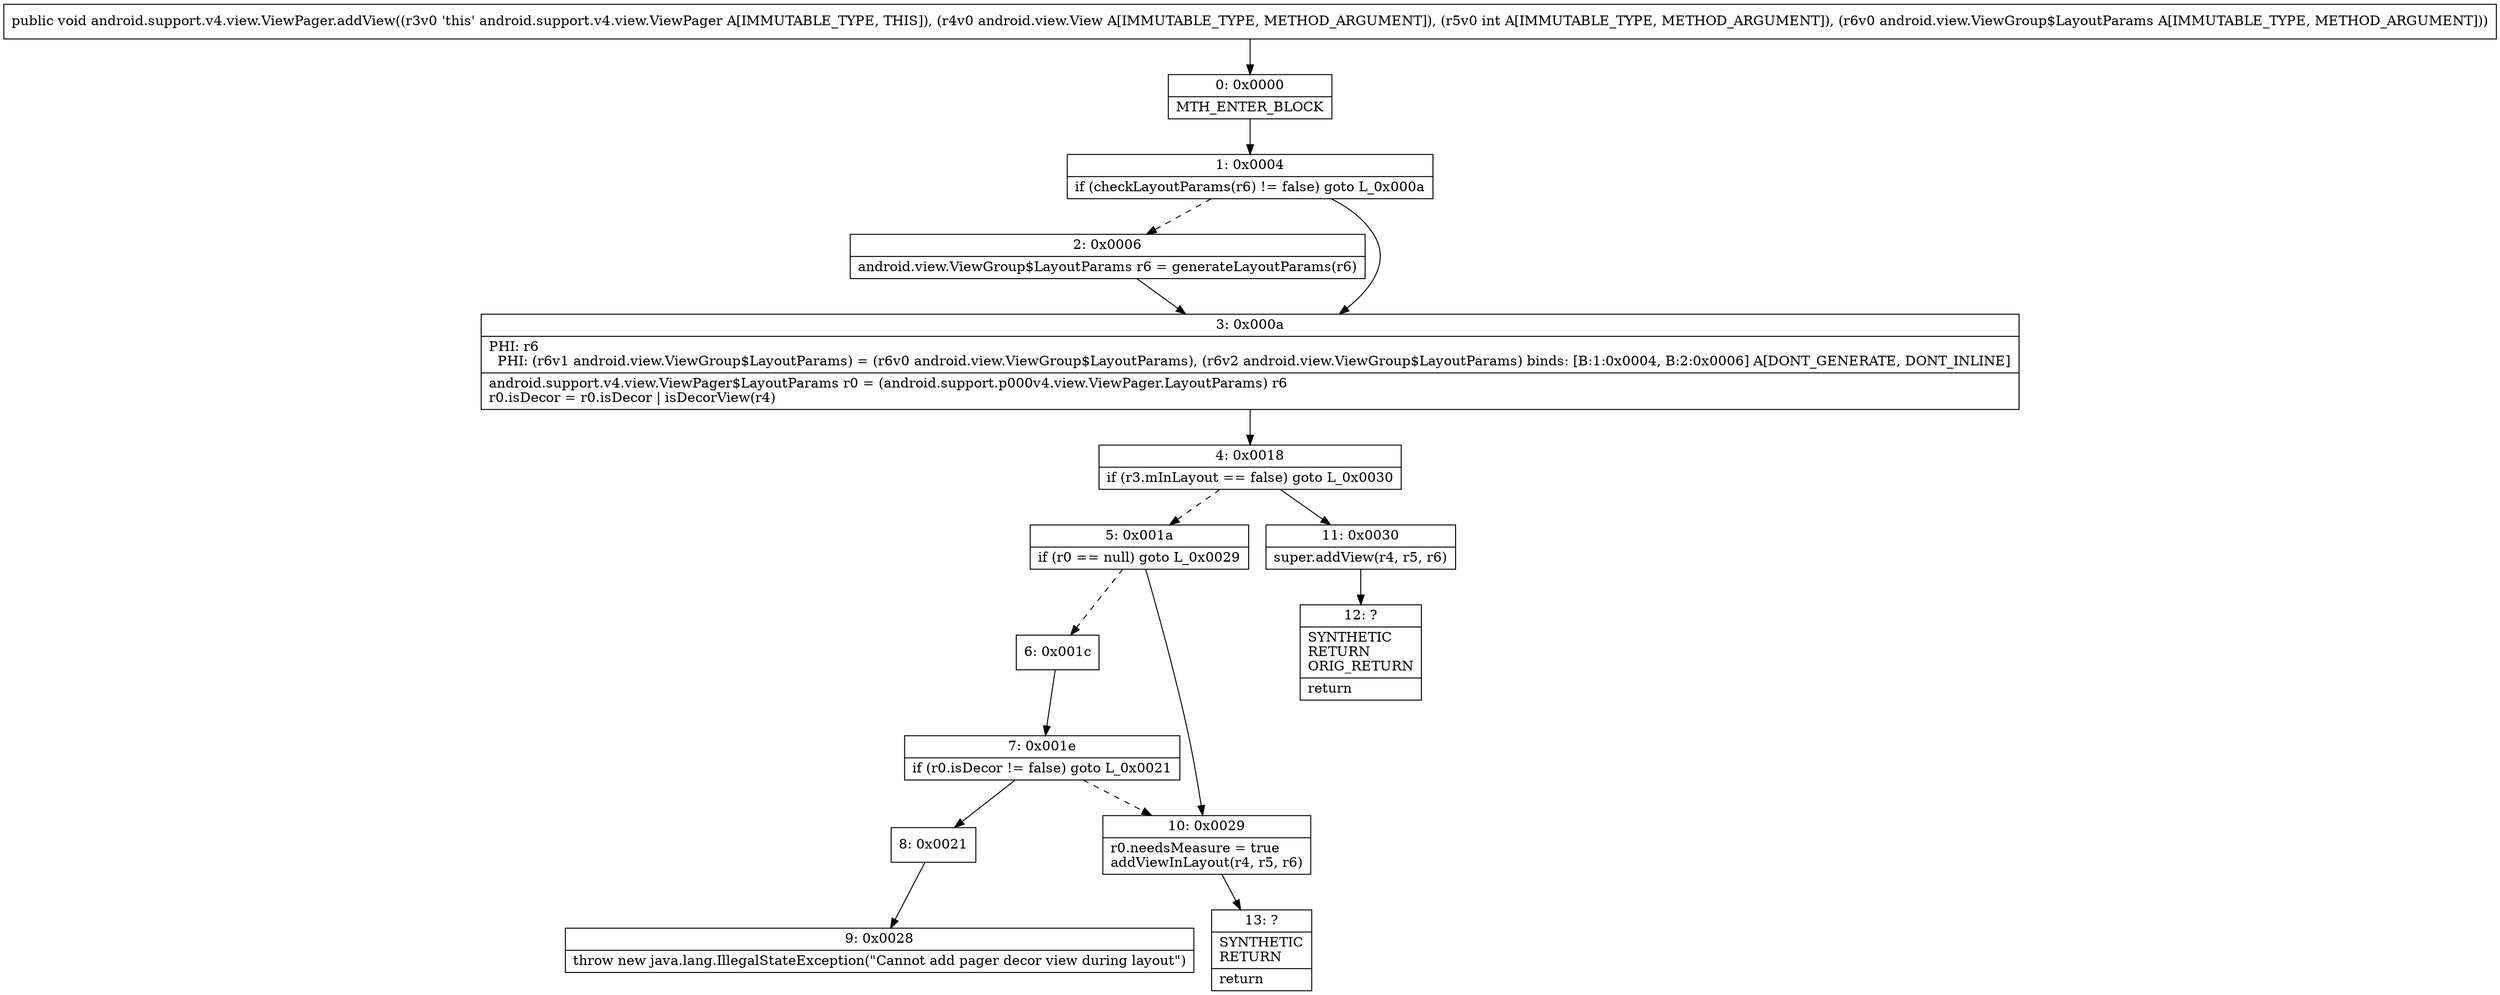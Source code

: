 digraph "CFG forandroid.support.v4.view.ViewPager.addView(Landroid\/view\/View;ILandroid\/view\/ViewGroup$LayoutParams;)V" {
Node_0 [shape=record,label="{0\:\ 0x0000|MTH_ENTER_BLOCK\l}"];
Node_1 [shape=record,label="{1\:\ 0x0004|if (checkLayoutParams(r6) != false) goto L_0x000a\l}"];
Node_2 [shape=record,label="{2\:\ 0x0006|android.view.ViewGroup$LayoutParams r6 = generateLayoutParams(r6)\l}"];
Node_3 [shape=record,label="{3\:\ 0x000a|PHI: r6 \l  PHI: (r6v1 android.view.ViewGroup$LayoutParams) = (r6v0 android.view.ViewGroup$LayoutParams), (r6v2 android.view.ViewGroup$LayoutParams) binds: [B:1:0x0004, B:2:0x0006] A[DONT_GENERATE, DONT_INLINE]\l|android.support.v4.view.ViewPager$LayoutParams r0 = (android.support.p000v4.view.ViewPager.LayoutParams) r6\lr0.isDecor = r0.isDecor \| isDecorView(r4)\l}"];
Node_4 [shape=record,label="{4\:\ 0x0018|if (r3.mInLayout == false) goto L_0x0030\l}"];
Node_5 [shape=record,label="{5\:\ 0x001a|if (r0 == null) goto L_0x0029\l}"];
Node_6 [shape=record,label="{6\:\ 0x001c}"];
Node_7 [shape=record,label="{7\:\ 0x001e|if (r0.isDecor != false) goto L_0x0021\l}"];
Node_8 [shape=record,label="{8\:\ 0x0021}"];
Node_9 [shape=record,label="{9\:\ 0x0028|throw new java.lang.IllegalStateException(\"Cannot add pager decor view during layout\")\l}"];
Node_10 [shape=record,label="{10\:\ 0x0029|r0.needsMeasure = true\laddViewInLayout(r4, r5, r6)\l}"];
Node_11 [shape=record,label="{11\:\ 0x0030|super.addView(r4, r5, r6)\l}"];
Node_12 [shape=record,label="{12\:\ ?|SYNTHETIC\lRETURN\lORIG_RETURN\l|return\l}"];
Node_13 [shape=record,label="{13\:\ ?|SYNTHETIC\lRETURN\l|return\l}"];
MethodNode[shape=record,label="{public void android.support.v4.view.ViewPager.addView((r3v0 'this' android.support.v4.view.ViewPager A[IMMUTABLE_TYPE, THIS]), (r4v0 android.view.View A[IMMUTABLE_TYPE, METHOD_ARGUMENT]), (r5v0 int A[IMMUTABLE_TYPE, METHOD_ARGUMENT]), (r6v0 android.view.ViewGroup$LayoutParams A[IMMUTABLE_TYPE, METHOD_ARGUMENT])) }"];
MethodNode -> Node_0;
Node_0 -> Node_1;
Node_1 -> Node_2[style=dashed];
Node_1 -> Node_3;
Node_2 -> Node_3;
Node_3 -> Node_4;
Node_4 -> Node_5[style=dashed];
Node_4 -> Node_11;
Node_5 -> Node_6[style=dashed];
Node_5 -> Node_10;
Node_6 -> Node_7;
Node_7 -> Node_8;
Node_7 -> Node_10[style=dashed];
Node_8 -> Node_9;
Node_10 -> Node_13;
Node_11 -> Node_12;
}

